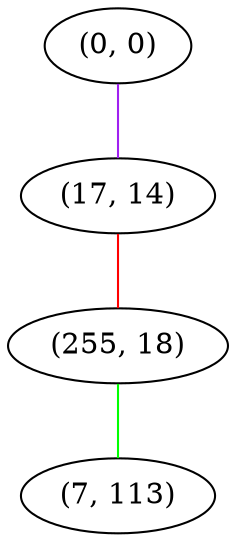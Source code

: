 graph "" {
"(0, 0)";
"(17, 14)";
"(255, 18)";
"(7, 113)";
"(0, 0)" -- "(17, 14)"  [color=purple, key=0, weight=4];
"(17, 14)" -- "(255, 18)"  [color=red, key=0, weight=1];
"(255, 18)" -- "(7, 113)"  [color=green, key=0, weight=2];
}
